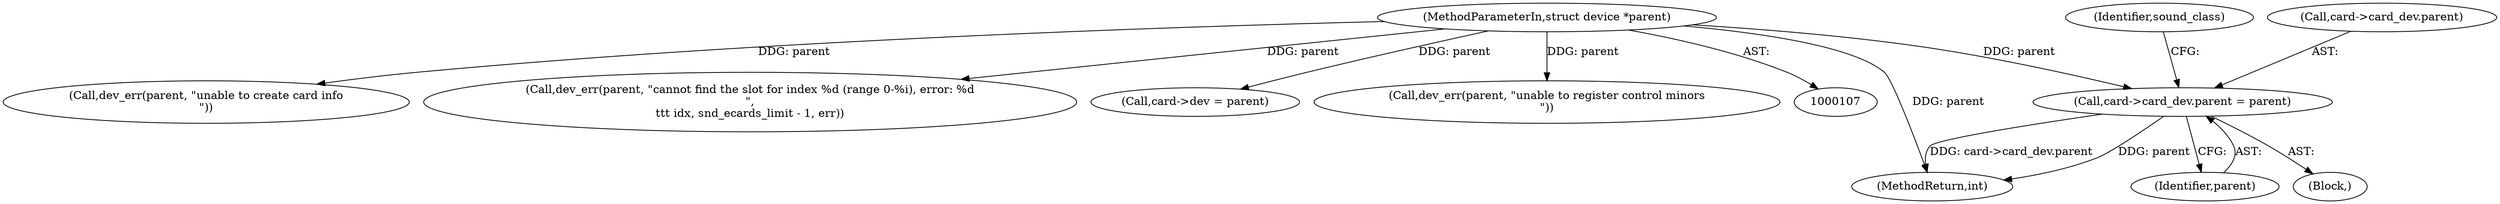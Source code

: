 digraph "0_linux_07f4d9d74a04aa7c72c5dae0ef97565f28f17b92_3@pointer" {
"1000337" [label="(Call,card->card_dev.parent = parent)"];
"1000108" [label="(MethodParameterIn,struct device *parent)"];
"1000418" [label="(MethodReturn,int)"];
"1000344" [label="(Identifier,sound_class)"];
"1000397" [label="(Call,dev_err(parent, \"unable to create card info\n\"))"];
"1000338" [label="(Call,card->card_dev.parent)"];
"1000240" [label="(Call,dev_err(parent, \"cannot find the slot for index %d (range 0-%i), error: %d\n\",\n\t\t\t idx, snd_ecards_limit - 1, err))"];
"1000267" [label="(Call,card->dev = parent)"];
"1000108" [label="(MethodParameterIn,struct device *parent)"];
"1000384" [label="(Call,dev_err(parent, \"unable to register control minors\n\"))"];
"1000337" [label="(Call,card->card_dev.parent = parent)"];
"1000343" [label="(Identifier,parent)"];
"1000114" [label="(Block,)"];
"1000337" -> "1000114"  [label="AST: "];
"1000337" -> "1000343"  [label="CFG: "];
"1000338" -> "1000337"  [label="AST: "];
"1000343" -> "1000337"  [label="AST: "];
"1000344" -> "1000337"  [label="CFG: "];
"1000337" -> "1000418"  [label="DDG: parent"];
"1000337" -> "1000418"  [label="DDG: card->card_dev.parent"];
"1000108" -> "1000337"  [label="DDG: parent"];
"1000108" -> "1000107"  [label="AST: "];
"1000108" -> "1000418"  [label="DDG: parent"];
"1000108" -> "1000240"  [label="DDG: parent"];
"1000108" -> "1000267"  [label="DDG: parent"];
"1000108" -> "1000384"  [label="DDG: parent"];
"1000108" -> "1000397"  [label="DDG: parent"];
}
